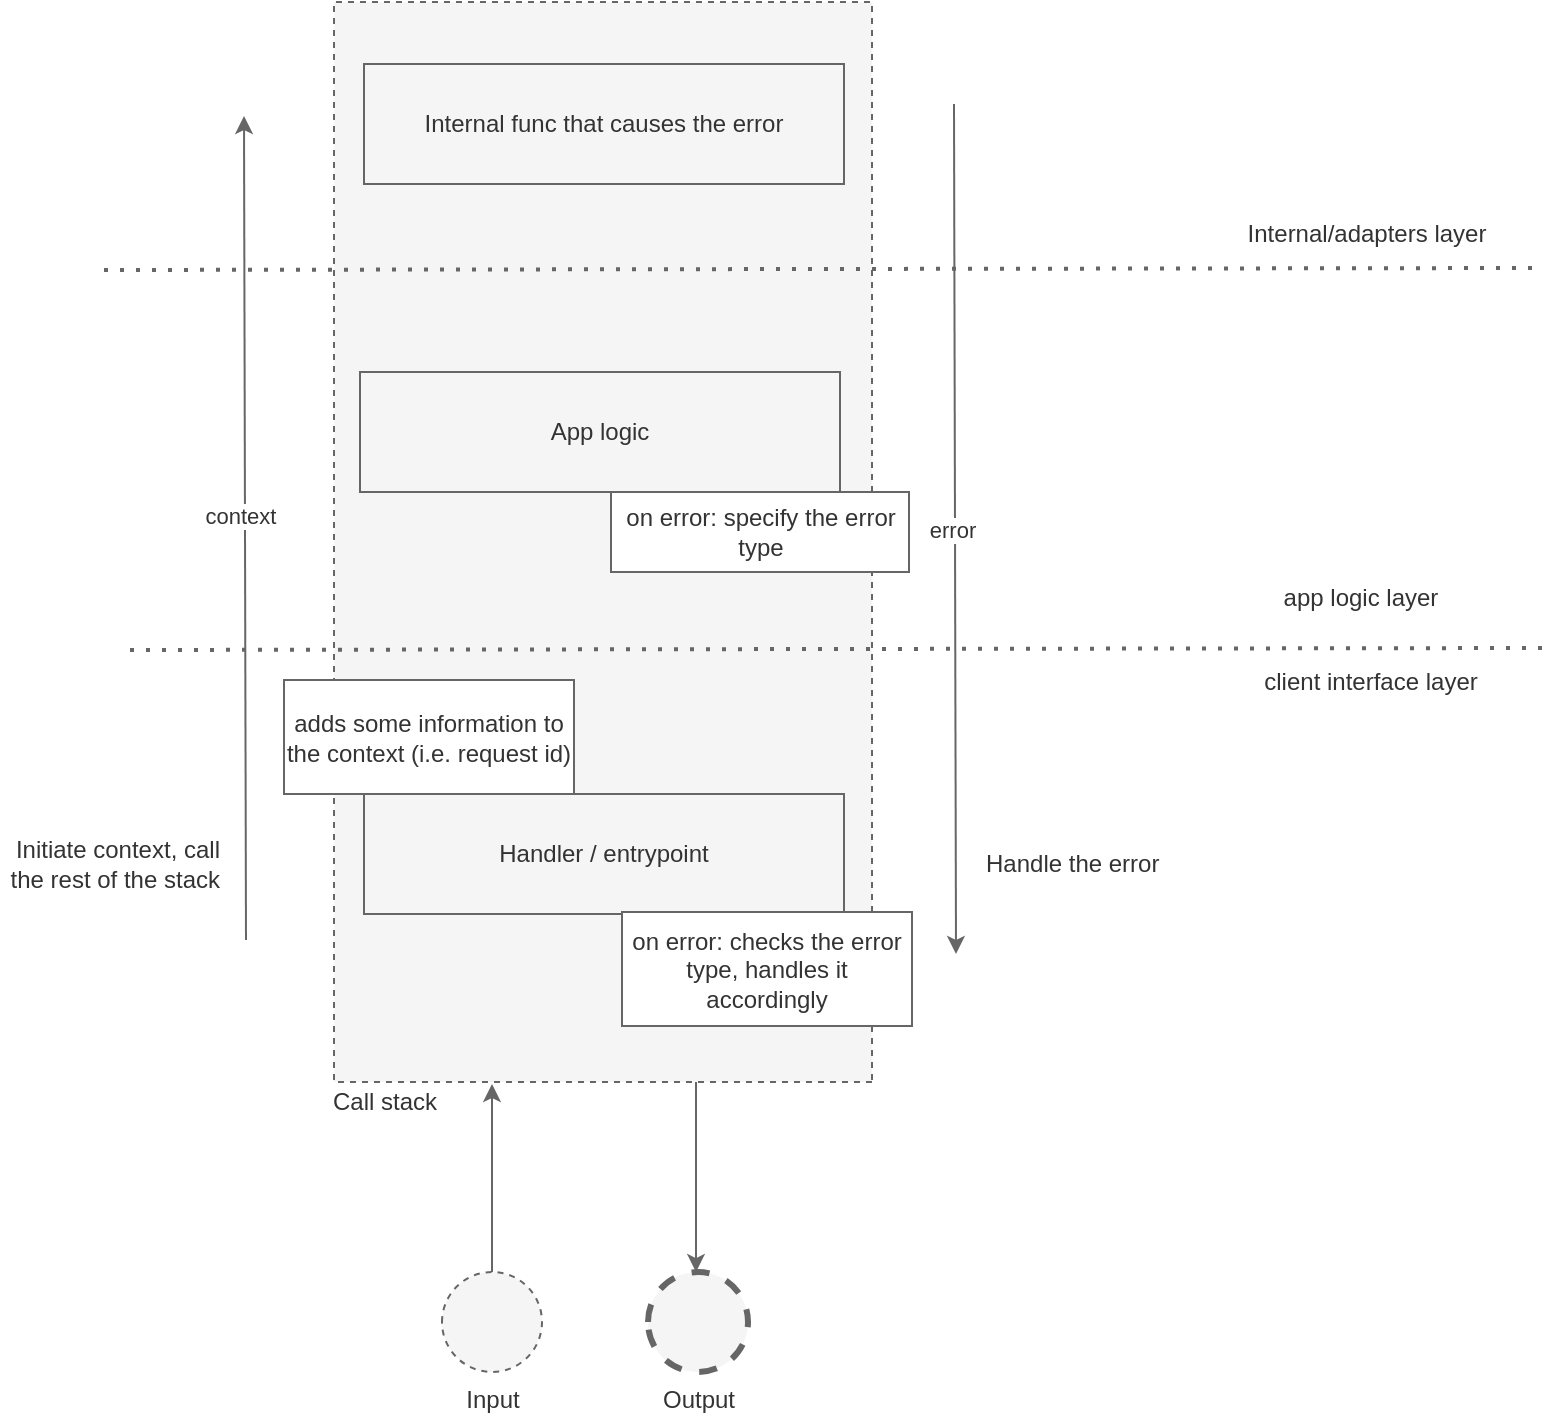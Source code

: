<mxfile>
    <diagram id="Id4jI0-X_sQcAS5ZlTCE" name="Page-1">
        <mxGraphModel dx="688" dy="671" grid="0" gridSize="10" guides="1" tooltips="1" connect="1" arrows="1" fold="1" page="1" pageScale="1" pageWidth="827" pageHeight="1169" background="#ffffff" math="0" shadow="0">
            <root>
                <mxCell id="0"/>
                <mxCell id="1" parent="0"/>
                <mxCell id="39" style="edgeStyle=orthogonalEdgeStyle;rounded=0;orthogonalLoop=1;jettySize=auto;html=1;strokeColor=#666666;" parent="1" target="37" edge="1">
                    <mxGeometry relative="1" as="geometry">
                        <mxPoint x="376" y="572" as="sourcePoint"/>
                        <Array as="points">
                            <mxPoint x="376" y="602"/>
                            <mxPoint x="376" y="602"/>
                        </Array>
                    </mxGeometry>
                </mxCell>
                <mxCell id="31" value="" style="rounded=0;whiteSpace=wrap;html=1;dashed=1;direction=west;fillColor=#f5f5f5;strokeColor=#666666;fontColor=#333333;" parent="1" vertex="1">
                    <mxGeometry x="195" y="32" width="269" height="540" as="geometry"/>
                </mxCell>
                <mxCell id="zFLDkOMpKTgyT10q_Gqy-5" value="on error: specify the error type" style="rounded=0;whiteSpace=wrap;html=1;direction=west;fontColor=#333333;strokeColor=#666666;fillColor=#FFFFFF;" parent="1" vertex="1">
                    <mxGeometry x="333.5" y="277" width="149" height="40" as="geometry"/>
                </mxCell>
                <mxCell id="zFLDkOMpKTgyT10q_Gqy-11" value="Internal func that causes the error" style="rounded=0;whiteSpace=wrap;html=1;fillColor=#f5f5f5;strokeColor=#666666;fontColor=#333333;direction=west;" parent="1" vertex="1">
                    <mxGeometry x="210" y="63" width="240" height="60" as="geometry"/>
                </mxCell>
                <mxCell id="zFLDkOMpKTgyT10q_Gqy-21" value="adds some information to the context (i.e. request id)" style="rounded=0;whiteSpace=wrap;html=1;direction=west;fontColor=#333333;strokeColor=#666666;fillColor=#FFFFFF;" parent="1" vertex="1">
                    <mxGeometry x="170" y="371" width="145" height="57" as="geometry"/>
                </mxCell>
                <mxCell id="8" value="Handler / entrypoint" style="rounded=0;whiteSpace=wrap;html=1;fillColor=#f5f5f5;fontColor=#333333;direction=west;strokeColor=#666666;" parent="1" vertex="1">
                    <mxGeometry x="210" y="428" width="240" height="60" as="geometry"/>
                </mxCell>
                <mxCell id="10" value="" style="endArrow=classic;html=1;strokeColor=#666666;" parent="1" edge="1">
                    <mxGeometry width="50" height="50" relative="1" as="geometry">
                        <mxPoint x="505" y="83" as="sourcePoint"/>
                        <mxPoint x="506" y="508" as="targetPoint"/>
                    </mxGeometry>
                </mxCell>
                <mxCell id="11" value="error" style="edgeLabel;html=1;align=center;verticalAlign=middle;resizable=0;points=[];direction=west;fontColor=#333333;labelBackgroundColor=#ffffff;" parent="10" vertex="1" connectable="0">
                    <mxGeometry x="-0.074" y="1" relative="1" as="geometry">
                        <mxPoint x="-3" y="16" as="offset"/>
                    </mxGeometry>
                </mxCell>
                <mxCell id="12" value="" style="endArrow=classic;html=1;strokeColor=#666666;" parent="1" edge="1">
                    <mxGeometry width="50" height="50" relative="1" as="geometry">
                        <mxPoint x="151" y="501" as="sourcePoint"/>
                        <mxPoint x="150" y="89" as="targetPoint"/>
                    </mxGeometry>
                </mxCell>
                <mxCell id="13" value="context" style="edgeLabel;html=1;align=center;verticalAlign=middle;resizable=0;points=[];direction=west;fontColor=#333333;labelBackgroundColor=#ffffff;" parent="12" vertex="1" connectable="0">
                    <mxGeometry x="-0.074" y="1" relative="1" as="geometry">
                        <mxPoint x="-2" y="-21" as="offset"/>
                    </mxGeometry>
                </mxCell>
                <mxCell id="14" value="Handle the error" style="text;html=1;strokeColor=none;fillColor=none;align=left;verticalAlign=middle;whiteSpace=wrap;rounded=0;direction=west;fontColor=#333333;" parent="1" vertex="1">
                    <mxGeometry x="519" y="448" width="231" height="30" as="geometry"/>
                </mxCell>
                <mxCell id="15" value="Initiate context, call the rest of the stack" style="text;html=1;strokeColor=none;fillColor=none;align=right;verticalAlign=middle;whiteSpace=wrap;rounded=0;direction=west;fontColor=#333333;" parent="1" vertex="1">
                    <mxGeometry x="28" y="442.5" width="112" height="41" as="geometry"/>
                </mxCell>
                <mxCell id="26" value="" style="endArrow=none;dashed=1;html=1;dashPattern=1 3;strokeWidth=2;strokeColor=#666666;" parent="1" edge="1">
                    <mxGeometry width="50" height="50" relative="1" as="geometry">
                        <mxPoint x="93" y="356" as="sourcePoint"/>
                        <mxPoint x="799" y="355" as="targetPoint"/>
                    </mxGeometry>
                </mxCell>
                <mxCell id="27" value="" style="endArrow=none;dashed=1;html=1;dashPattern=1 3;strokeWidth=2;strokeColor=#666666;" parent="1" edge="1">
                    <mxGeometry width="50" height="50" relative="1" as="geometry">
                        <mxPoint x="80" y="166" as="sourcePoint"/>
                        <mxPoint x="794" y="165" as="targetPoint"/>
                    </mxGeometry>
                </mxCell>
                <mxCell id="28" value="Internal/adapters layer" style="text;html=1;strokeColor=none;fillColor=none;align=center;verticalAlign=middle;whiteSpace=wrap;rounded=0;direction=west;fontColor=#333333;" parent="1" vertex="1">
                    <mxGeometry x="639" y="120" width="145" height="56" as="geometry"/>
                </mxCell>
                <mxCell id="29" value="app logic layer" style="text;html=1;strokeColor=none;fillColor=none;align=center;verticalAlign=middle;whiteSpace=wrap;rounded=0;direction=west;fontColor=#333333;" parent="1" vertex="1">
                    <mxGeometry x="636" y="302" width="145" height="56" as="geometry"/>
                </mxCell>
                <mxCell id="30" value="client interface layer" style="text;html=1;strokeColor=none;fillColor=none;align=center;verticalAlign=middle;whiteSpace=wrap;rounded=0;direction=west;fontColor=#333333;" parent="1" vertex="1">
                    <mxGeometry x="641" y="344" width="145" height="56" as="geometry"/>
                </mxCell>
                <mxCell id="32" value="Call stack" style="text;html=1;strokeColor=none;fillColor=none;align=center;verticalAlign=middle;whiteSpace=wrap;rounded=0;dashed=1;direction=west;fontColor=#333333;" parent="1" vertex="1">
                    <mxGeometry x="164" y="572" width="113" height="20" as="geometry"/>
                </mxCell>
                <mxCell id="34" value="on error: checks the error type, handles it accordingly" style="rounded=0;whiteSpace=wrap;html=1;direction=west;fontColor=#333333;strokeColor=#666666;fillColor=#FFFFFF;" parent="1" vertex="1">
                    <mxGeometry x="339" y="487" width="145" height="57" as="geometry"/>
                </mxCell>
                <mxCell id="35" value="App logic" style="rounded=0;whiteSpace=wrap;html=1;direction=west;fillColor=#f5f5f5;strokeColor=#666666;fontColor=#333333;" parent="1" vertex="1">
                    <mxGeometry x="208" y="217" width="240" height="60" as="geometry"/>
                </mxCell>
                <mxCell id="38" style="edgeStyle=orthogonalEdgeStyle;rounded=0;orthogonalLoop=1;jettySize=auto;html=1;strokeColor=#666666;" parent="1" source="36" edge="1">
                    <mxGeometry relative="1" as="geometry">
                        <mxPoint x="274" y="573" as="targetPoint"/>
                        <Array as="points">
                            <mxPoint x="274" y="573"/>
                        </Array>
                    </mxGeometry>
                </mxCell>
                <mxCell id="36" value="Input" style="shape=mxgraph.bpmn.shape;html=1;verticalLabelPosition=bottom;labelBackgroundColor=none;verticalAlign=top;align=center;perimeter=ellipsePerimeter;outlineConnect=0;outline=standard;symbol=general;dashed=1;direction=west;fontColor=#333333;fillColor=#F5F5F5;strokeColor=#666666;" parent="1" vertex="1">
                    <mxGeometry x="249" y="667" width="50" height="50" as="geometry"/>
                </mxCell>
                <mxCell id="37" value="Output" style="shape=mxgraph.bpmn.shape;html=1;verticalLabelPosition=bottom;labelBackgroundColor=none;verticalAlign=top;align=center;perimeter=ellipsePerimeter;outlineConnect=0;outline=end;symbol=general;dashed=1;direction=west;fontColor=#333333;fillColor=#F5F5F5;strokeColor=#666666;" parent="1" vertex="1">
                    <mxGeometry x="352" y="667" width="50" height="50" as="geometry"/>
                </mxCell>
            </root>
        </mxGraphModel>
    </diagram>
</mxfile>